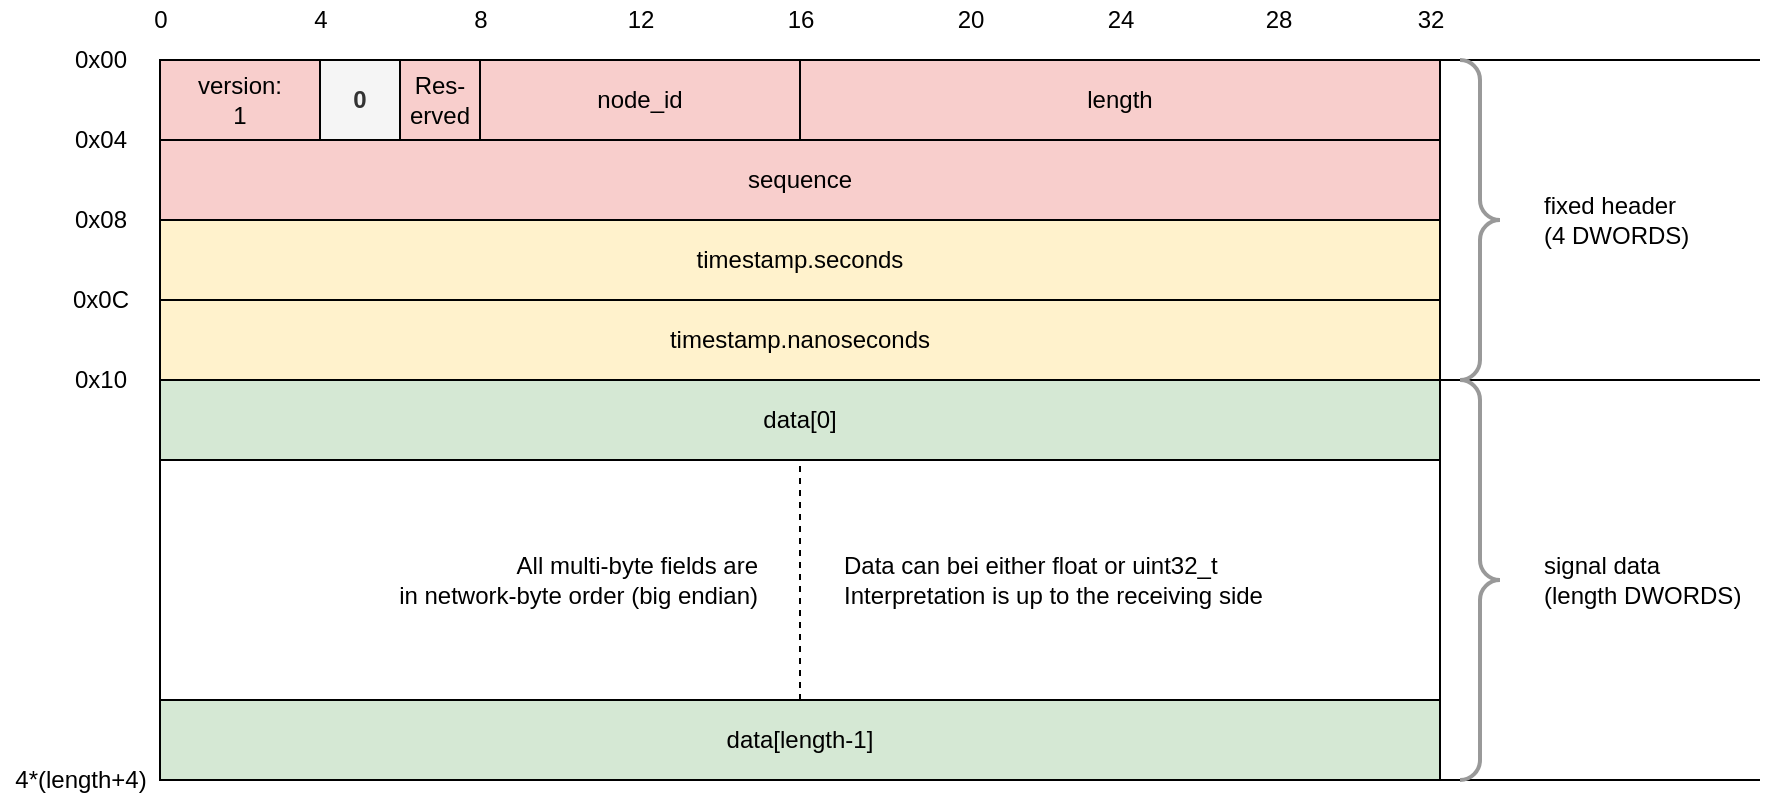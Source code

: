 <mxfile>
    <diagram id="P5ixlvDuwqq7laKPHT0W" name="Page-1">
        <mxGraphModel dx="804" dy="1467" grid="1" gridSize="10" guides="1" tooltips="1" connect="1" arrows="1" fold="1" page="1" pageScale="1" pageWidth="1654" pageHeight="2336" math="0" shadow="0">
            <root>
                <mxCell id="0"/>
                <mxCell id="1" parent="0"/>
                <mxCell id="18" value="" style="rounded=0;whiteSpace=wrap;html=1;fillColor=none;strokeColor=#000000;" vertex="1" parent="1">
                    <mxGeometry x="80" y="80" width="640" height="360" as="geometry"/>
                </mxCell>
                <mxCell id="4" value="version:&lt;br&gt;1" style="rounded=0;whiteSpace=wrap;html=1;fillColor=#f8cecc;strokeColor=#000000;" parent="1" vertex="1">
                    <mxGeometry x="80" y="80" width="80" height="40" as="geometry"/>
                </mxCell>
                <mxCell id="5" value="&lt;b&gt;0&lt;/b&gt;" style="rounded=0;whiteSpace=wrap;html=1;fillColor=#f5f5f5;fontColor=#333333;strokeColor=#000000;" parent="1" vertex="1">
                    <mxGeometry x="160" y="80" width="40" height="40" as="geometry"/>
                </mxCell>
                <mxCell id="6" value="Res-erved" style="rounded=0;whiteSpace=wrap;html=1;fillColor=#f8cecc;strokeColor=#000000;" vertex="1" parent="1">
                    <mxGeometry x="200" y="80" width="40" height="40" as="geometry"/>
                </mxCell>
                <mxCell id="7" value="node_id" style="rounded=0;whiteSpace=wrap;html=1;fillColor=#f8cecc;strokeColor=#000000;" vertex="1" parent="1">
                    <mxGeometry x="240" y="80" width="160" height="40" as="geometry"/>
                </mxCell>
                <mxCell id="8" value="length" style="rounded=0;whiteSpace=wrap;html=1;fillColor=#f8cecc;strokeColor=#000000;" vertex="1" parent="1">
                    <mxGeometry x="400" y="80" width="320" height="40" as="geometry"/>
                </mxCell>
                <mxCell id="9" value="sequence" style="rounded=0;whiteSpace=wrap;html=1;fillColor=#f8cecc;strokeColor=#000000;" vertex="1" parent="1">
                    <mxGeometry x="80" y="120" width="640" height="40" as="geometry"/>
                </mxCell>
                <mxCell id="10" value="timestamp.seconds" style="rounded=0;whiteSpace=wrap;html=1;fillColor=#fff2cc;strokeColor=#000000;" vertex="1" parent="1">
                    <mxGeometry x="80" y="160" width="640" height="40" as="geometry"/>
                </mxCell>
                <mxCell id="11" value="timestamp.nanoseconds" style="rounded=0;whiteSpace=wrap;html=1;fillColor=#fff2cc;strokeColor=#000000;" vertex="1" parent="1">
                    <mxGeometry x="80" y="200" width="640" height="40" as="geometry"/>
                </mxCell>
                <mxCell id="12" value="data[0]" style="rounded=0;whiteSpace=wrap;html=1;fillColor=#d5e8d4;strokeColor=#000000;" vertex="1" parent="1">
                    <mxGeometry x="80" y="240" width="640" height="40" as="geometry"/>
                </mxCell>
                <mxCell id="13" value="data[length-1]" style="rounded=0;whiteSpace=wrap;html=1;fillColor=#d5e8d4;strokeColor=#000000;" vertex="1" parent="1">
                    <mxGeometry x="80" y="400" width="640" height="40" as="geometry"/>
                </mxCell>
                <mxCell id="14" value="" style="endArrow=none;dashed=1;html=1;entryX=0.5;entryY=1;entryDx=0;entryDy=0;exitX=0.5;exitY=0;exitDx=0;exitDy=0;strokeColor=#000000;" edge="1" parent="1" source="13" target="12">
                    <mxGeometry width="50" height="50" relative="1" as="geometry">
                        <mxPoint x="370" y="420" as="sourcePoint"/>
                        <mxPoint x="420" y="370" as="targetPoint"/>
                    </mxGeometry>
                </mxCell>
                <mxCell id="16" value="All multi-byte fields are&lt;br&gt;&lt;div&gt;&lt;span&gt;in network-byte order (big endian)&lt;/span&gt;&lt;/div&gt;" style="text;html=1;align=right;verticalAlign=middle;resizable=0;points=[];autosize=1;strokeColor=none;fillColor=none;" vertex="1" parent="1">
                    <mxGeometry x="190" y="325" width="190" height="30" as="geometry"/>
                </mxCell>
                <mxCell id="17" value="Data can bei either float or uint32_t&lt;br&gt;&lt;div&gt;&lt;span&gt;Interpretation is up to the receiving side&lt;/span&gt;&lt;/div&gt;" style="text;html=1;align=left;verticalAlign=middle;resizable=0;points=[];autosize=1;strokeColor=none;fillColor=none;" vertex="1" parent="1">
                    <mxGeometry x="420" y="325" width="220" height="30" as="geometry"/>
                </mxCell>
                <mxCell id="19" value="&lt;font style=&quot;font-size: 12px&quot;&gt;0&lt;/font&gt;" style="text;html=1;align=center;verticalAlign=middle;resizable=0;points=[];autosize=1;strokeColor=none;fillColor=none;" vertex="1" parent="1">
                    <mxGeometry x="70" y="50" width="20" height="20" as="geometry"/>
                </mxCell>
                <mxCell id="20" value="&lt;font style=&quot;font-size: 12px&quot;&gt;4&lt;/font&gt;" style="text;html=1;align=center;verticalAlign=middle;resizable=0;points=[];autosize=1;strokeColor=none;fillColor=none;" vertex="1" parent="1">
                    <mxGeometry x="150" y="50" width="20" height="20" as="geometry"/>
                </mxCell>
                <mxCell id="21" value="&lt;font style=&quot;font-size: 12px&quot;&gt;8&lt;/font&gt;" style="text;html=1;align=center;verticalAlign=middle;resizable=0;points=[];autosize=1;strokeColor=none;fillColor=none;" vertex="1" parent="1">
                    <mxGeometry x="230" y="50" width="20" height="20" as="geometry"/>
                </mxCell>
                <mxCell id="23" value="&lt;font style=&quot;font-size: 12px&quot;&gt;12&lt;/font&gt;" style="text;html=1;align=center;verticalAlign=middle;resizable=0;points=[];autosize=1;strokeColor=none;fillColor=none;" vertex="1" parent="1">
                    <mxGeometry x="305" y="50" width="30" height="20" as="geometry"/>
                </mxCell>
                <mxCell id="24" value="&lt;font style=&quot;font-size: 12px&quot;&gt;16&lt;/font&gt;" style="text;html=1;align=center;verticalAlign=middle;resizable=0;points=[];autosize=1;strokeColor=none;fillColor=none;" vertex="1" parent="1">
                    <mxGeometry x="385" y="50" width="30" height="20" as="geometry"/>
                </mxCell>
                <mxCell id="25" value="&lt;font style=&quot;font-size: 12px&quot;&gt;20&lt;/font&gt;" style="text;html=1;align=center;verticalAlign=middle;resizable=0;points=[];autosize=1;strokeColor=none;fillColor=none;" vertex="1" parent="1">
                    <mxGeometry x="470" y="50" width="30" height="20" as="geometry"/>
                </mxCell>
                <mxCell id="26" value="&lt;font style=&quot;font-size: 12px&quot;&gt;24&lt;/font&gt;" style="text;html=1;align=center;verticalAlign=middle;resizable=0;points=[];autosize=1;strokeColor=none;fillColor=none;" vertex="1" parent="1">
                    <mxGeometry x="545" y="50" width="30" height="20" as="geometry"/>
                </mxCell>
                <mxCell id="27" value="&lt;font style=&quot;font-size: 12px&quot;&gt;32&lt;/font&gt;" style="text;html=1;align=center;verticalAlign=middle;resizable=0;points=[];autosize=1;strokeColor=none;fillColor=none;" vertex="1" parent="1">
                    <mxGeometry x="700" y="50" width="30" height="20" as="geometry"/>
                </mxCell>
                <mxCell id="29" value="&lt;font style=&quot;font-size: 12px&quot;&gt;28&lt;/font&gt;" style="text;html=1;align=center;verticalAlign=middle;resizable=0;points=[];autosize=1;strokeColor=none;fillColor=none;" vertex="1" parent="1">
                    <mxGeometry x="624" y="50" width="30" height="20" as="geometry"/>
                </mxCell>
                <mxCell id="30" value="&lt;font style=&quot;font-size: 12px&quot;&gt;0x00&lt;/font&gt;" style="text;html=1;align=center;verticalAlign=middle;resizable=0;points=[];autosize=1;strokeColor=none;fillColor=none;" vertex="1" parent="1">
                    <mxGeometry x="30" y="70" width="40" height="20" as="geometry"/>
                </mxCell>
                <mxCell id="31" value="&lt;font style=&quot;font-size: 12px&quot;&gt;0x04&lt;/font&gt;" style="text;html=1;align=center;verticalAlign=middle;resizable=0;points=[];autosize=1;strokeColor=none;fillColor=none;" vertex="1" parent="1">
                    <mxGeometry x="30" y="110" width="40" height="20" as="geometry"/>
                </mxCell>
                <mxCell id="32" value="&lt;font style=&quot;font-size: 12px&quot;&gt;0x08&lt;/font&gt;" style="text;html=1;align=center;verticalAlign=middle;resizable=0;points=[];autosize=1;strokeColor=none;fillColor=none;" vertex="1" parent="1">
                    <mxGeometry x="30" y="150" width="40" height="20" as="geometry"/>
                </mxCell>
                <mxCell id="33" value="&lt;font style=&quot;font-size: 12px&quot;&gt;0x0C&lt;/font&gt;" style="text;html=1;align=center;verticalAlign=middle;resizable=0;points=[];autosize=1;strokeColor=none;fillColor=none;" vertex="1" parent="1">
                    <mxGeometry x="30" y="190" width="40" height="20" as="geometry"/>
                </mxCell>
                <mxCell id="34" value="4*(length+4)" style="text;html=1;align=center;verticalAlign=middle;resizable=0;points=[];autosize=1;strokeColor=none;fillColor=none;" vertex="1" parent="1">
                    <mxGeometry y="430" width="80" height="20" as="geometry"/>
                </mxCell>
                <mxCell id="35" value="&lt;font style=&quot;font-size: 12px&quot;&gt;0x10&lt;/font&gt;" style="text;html=1;align=center;verticalAlign=middle;resizable=0;points=[];autosize=1;strokeColor=none;fillColor=none;" vertex="1" parent="1">
                    <mxGeometry x="30" y="230" width="40" height="20" as="geometry"/>
                </mxCell>
                <mxCell id="36" value="" style="endArrow=none;html=1;fontSize=12;strokeColor=#000000;exitX=1;exitY=0;exitDx=0;exitDy=0;" edge="1" parent="1" source="8">
                    <mxGeometry width="50" height="50" relative="1" as="geometry">
                        <mxPoint x="830" y="290" as="sourcePoint"/>
                        <mxPoint x="880" y="80" as="targetPoint"/>
                    </mxGeometry>
                </mxCell>
                <mxCell id="38" value="" style="endArrow=none;html=1;fontSize=12;strokeColor=#000000;exitX=1;exitY=0;exitDx=0;exitDy=0;" edge="1" parent="1">
                    <mxGeometry width="50" height="50" relative="1" as="geometry">
                        <mxPoint x="720" y="240" as="sourcePoint"/>
                        <mxPoint x="880" y="240" as="targetPoint"/>
                    </mxGeometry>
                </mxCell>
                <mxCell id="39" value="" style="endArrow=none;html=1;fontSize=12;strokeColor=#000000;exitX=1;exitY=0;exitDx=0;exitDy=0;" edge="1" parent="1">
                    <mxGeometry width="50" height="50" relative="1" as="geometry">
                        <mxPoint x="720" y="440" as="sourcePoint"/>
                        <mxPoint x="880" y="440" as="targetPoint"/>
                    </mxGeometry>
                </mxCell>
                <mxCell id="41" value="" style="labelPosition=right;align=left;strokeWidth=2;shape=mxgraph.mockup.markup.curlyBrace;html=1;shadow=0;dashed=0;strokeColor=#999999;direction=north;fontSize=12;fillColor=none;flipH=1;" vertex="1" parent="1">
                    <mxGeometry x="730" y="80" width="20" height="160" as="geometry"/>
                </mxCell>
                <mxCell id="42" value="" style="labelPosition=right;align=left;strokeWidth=2;shape=mxgraph.mockup.markup.curlyBrace;html=1;shadow=0;dashed=0;strokeColor=#999999;direction=north;fontSize=12;fillColor=none;flipH=1;" vertex="1" parent="1">
                    <mxGeometry x="730" y="240" width="20" height="200" as="geometry"/>
                </mxCell>
                <mxCell id="43" value="signal data&lt;br&gt;(length DWORDS)" style="text;html=1;align=left;verticalAlign=middle;resizable=0;points=[];autosize=1;strokeColor=none;fillColor=none;fontSize=12;" vertex="1" parent="1">
                    <mxGeometry x="770" y="325" width="110" height="30" as="geometry"/>
                </mxCell>
                <mxCell id="44" value="fixed header&lt;br&gt;&lt;div&gt;&lt;span&gt;(4 DWORDS)&lt;/span&gt;&lt;/div&gt;" style="text;html=1;align=left;verticalAlign=middle;resizable=0;points=[];autosize=1;strokeColor=none;fillColor=none;fontSize=12;" vertex="1" parent="1">
                    <mxGeometry x="770" y="145" width="90" height="30" as="geometry"/>
                </mxCell>
            </root>
        </mxGraphModel>
    </diagram>
</mxfile>

